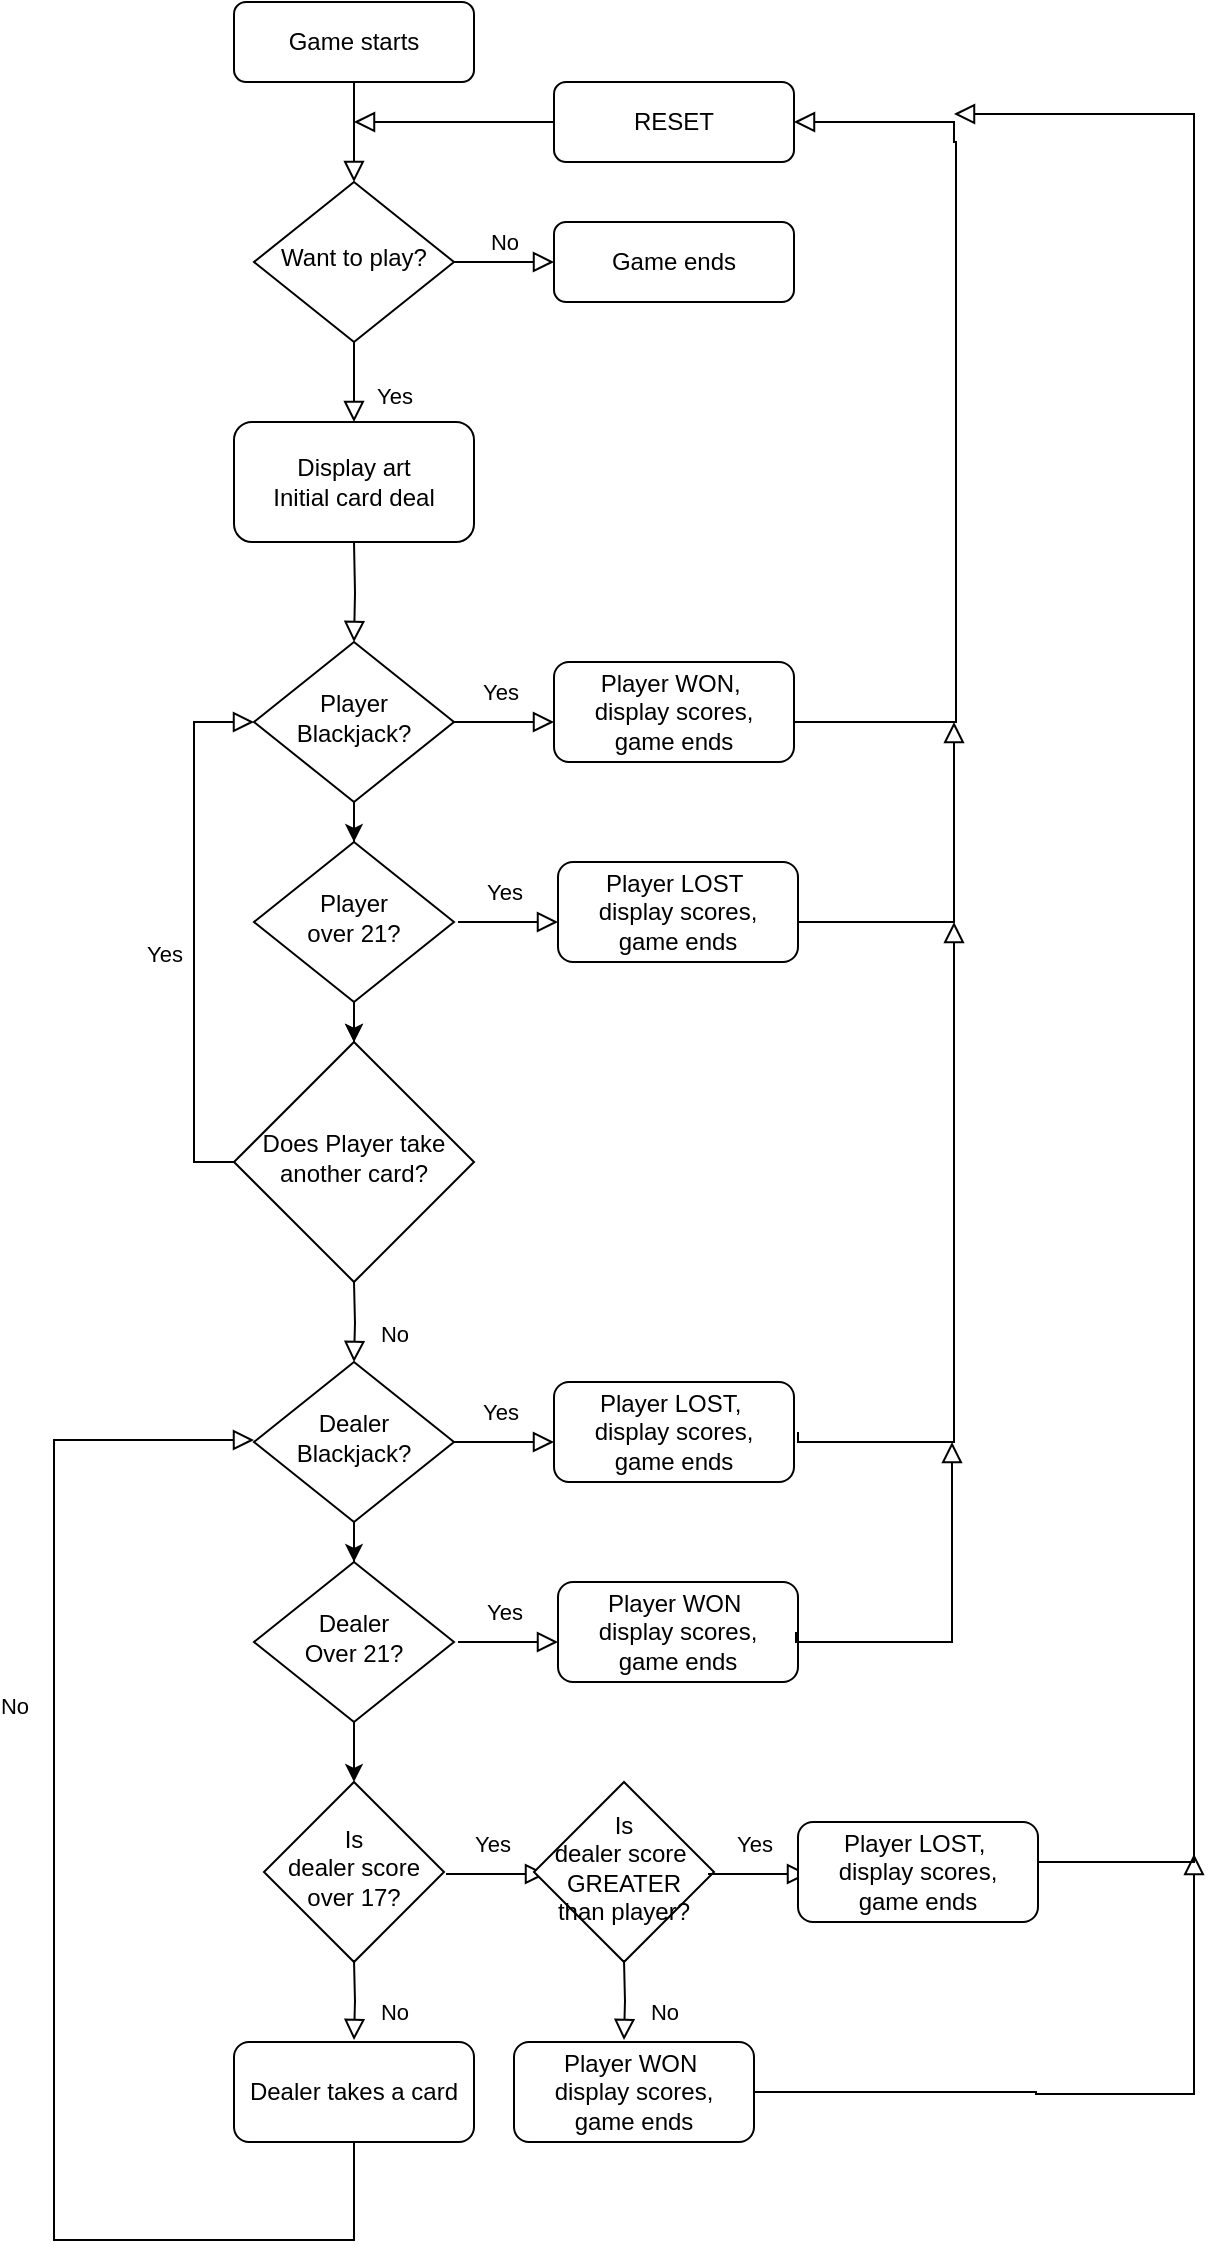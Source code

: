 <mxfile version="24.7.5">
  <diagram id="C5RBs43oDa-KdzZeNtuy" name="Page-1">
    <mxGraphModel dx="1193" dy="951" grid="1" gridSize="10" guides="1" tooltips="1" connect="1" arrows="1" fold="1" page="1" pageScale="1" pageWidth="827" pageHeight="1169" math="0" shadow="0">
      <root>
        <mxCell id="WIyWlLk6GJQsqaUBKTNV-0" />
        <mxCell id="WIyWlLk6GJQsqaUBKTNV-1" parent="WIyWlLk6GJQsqaUBKTNV-0" />
        <mxCell id="WIyWlLk6GJQsqaUBKTNV-2" value="" style="rounded=0;html=1;jettySize=auto;orthogonalLoop=1;fontSize=11;endArrow=block;endFill=0;endSize=8;strokeWidth=1;shadow=0;labelBackgroundColor=none;edgeStyle=orthogonalEdgeStyle;" parent="WIyWlLk6GJQsqaUBKTNV-1" source="WIyWlLk6GJQsqaUBKTNV-3" target="WIyWlLk6GJQsqaUBKTNV-6" edge="1">
          <mxGeometry relative="1" as="geometry" />
        </mxCell>
        <mxCell id="WIyWlLk6GJQsqaUBKTNV-3" value="Game starts" style="rounded=1;whiteSpace=wrap;html=1;fontSize=12;glass=0;strokeWidth=1;shadow=0;" parent="WIyWlLk6GJQsqaUBKTNV-1" vertex="1">
          <mxGeometry x="160" y="24" width="120" height="40" as="geometry" />
        </mxCell>
        <mxCell id="WIyWlLk6GJQsqaUBKTNV-5" value="No" style="edgeStyle=orthogonalEdgeStyle;rounded=0;html=1;jettySize=auto;orthogonalLoop=1;fontSize=11;endArrow=block;endFill=0;endSize=8;strokeWidth=1;shadow=0;labelBackgroundColor=none;" parent="WIyWlLk6GJQsqaUBKTNV-1" source="WIyWlLk6GJQsqaUBKTNV-6" target="WIyWlLk6GJQsqaUBKTNV-7" edge="1">
          <mxGeometry y="10" relative="1" as="geometry">
            <mxPoint as="offset" />
          </mxGeometry>
        </mxCell>
        <mxCell id="WIyWlLk6GJQsqaUBKTNV-6" value="Want to play?" style="rhombus;whiteSpace=wrap;html=1;shadow=0;fontFamily=Helvetica;fontSize=12;align=center;strokeWidth=1;spacing=6;spacingTop=-4;" parent="WIyWlLk6GJQsqaUBKTNV-1" vertex="1">
          <mxGeometry x="170" y="114" width="100" height="80" as="geometry" />
        </mxCell>
        <mxCell id="WIyWlLk6GJQsqaUBKTNV-7" value="Game ends" style="rounded=1;whiteSpace=wrap;html=1;fontSize=12;glass=0;strokeWidth=1;shadow=0;" parent="WIyWlLk6GJQsqaUBKTNV-1" vertex="1">
          <mxGeometry x="320" y="134" width="120" height="40" as="geometry" />
        </mxCell>
        <mxCell id="WIyWlLk6GJQsqaUBKTNV-8" value="Yes" style="rounded=0;html=1;jettySize=auto;orthogonalLoop=1;fontSize=11;endArrow=block;endFill=0;endSize=8;strokeWidth=1;shadow=0;labelBackgroundColor=none;edgeStyle=orthogonalEdgeStyle;exitX=0.5;exitY=1;exitDx=0;exitDy=0;" parent="WIyWlLk6GJQsqaUBKTNV-1" source="WIyWlLk6GJQsqaUBKTNV-6" edge="1">
          <mxGeometry x="0.333" y="20" relative="1" as="geometry">
            <mxPoint as="offset" />
            <mxPoint x="640" y="354" as="sourcePoint" />
            <mxPoint x="220" y="234" as="targetPoint" />
          </mxGeometry>
        </mxCell>
        <mxCell id="WIyWlLk6GJQsqaUBKTNV-11" value="RESET" style="rounded=1;whiteSpace=wrap;html=1;fontSize=12;glass=0;strokeWidth=1;shadow=0;" parent="WIyWlLk6GJQsqaUBKTNV-1" vertex="1">
          <mxGeometry x="320" y="64" width="120" height="40" as="geometry" />
        </mxCell>
        <mxCell id="WIyWlLk6GJQsqaUBKTNV-12" value="Display art&lt;div&gt;Initial card deal&lt;/div&gt;" style="rounded=1;whiteSpace=wrap;html=1;fontSize=12;glass=0;strokeWidth=1;shadow=0;" parent="WIyWlLk6GJQsqaUBKTNV-1" vertex="1">
          <mxGeometry x="160" y="234" width="120" height="60" as="geometry" />
        </mxCell>
        <mxCell id="GJMDexewAL50z0qPy0-k-16" value="" style="edgeStyle=orthogonalEdgeStyle;rounded=0;orthogonalLoop=1;jettySize=auto;html=1;" parent="WIyWlLk6GJQsqaUBKTNV-1" source="GJMDexewAL50z0qPy0-k-4" target="GJMDexewAL50z0qPy0-k-15" edge="1">
          <mxGeometry relative="1" as="geometry" />
        </mxCell>
        <mxCell id="GJMDexewAL50z0qPy0-k-22" value="" style="edgeStyle=orthogonalEdgeStyle;rounded=0;orthogonalLoop=1;jettySize=auto;html=1;" parent="WIyWlLk6GJQsqaUBKTNV-1" source="GJMDexewAL50z0qPy0-k-4" target="GJMDexewAL50z0qPy0-k-21" edge="1">
          <mxGeometry relative="1" as="geometry" />
        </mxCell>
        <mxCell id="GJMDexewAL50z0qPy0-k-4" value="Player&lt;div&gt;Blackjack?&lt;/div&gt;" style="rhombus;whiteSpace=wrap;html=1;shadow=0;fontFamily=Helvetica;fontSize=12;align=center;strokeWidth=1;spacing=6;spacingTop=-4;" parent="WIyWlLk6GJQsqaUBKTNV-1" vertex="1">
          <mxGeometry x="170" y="344" width="100" height="80" as="geometry" />
        </mxCell>
        <mxCell id="GJMDexewAL50z0qPy0-k-6" value="" style="rounded=0;html=1;jettySize=auto;orthogonalLoop=1;fontSize=11;endArrow=block;endFill=0;endSize=8;strokeWidth=1;shadow=0;labelBackgroundColor=none;edgeStyle=orthogonalEdgeStyle;entryX=0.5;entryY=0;entryDx=0;entryDy=0;" parent="WIyWlLk6GJQsqaUBKTNV-1" target="GJMDexewAL50z0qPy0-k-4" edge="1">
          <mxGeometry x="0.333" y="20" relative="1" as="geometry">
            <mxPoint as="offset" />
            <mxPoint x="220" y="294" as="sourcePoint" />
            <mxPoint x="230" y="244" as="targetPoint" />
          </mxGeometry>
        </mxCell>
        <mxCell id="GJMDexewAL50z0qPy0-k-7" value="Yes" style="edgeStyle=orthogonalEdgeStyle;rounded=0;html=1;jettySize=auto;orthogonalLoop=1;fontSize=11;endArrow=block;endFill=0;endSize=8;strokeWidth=1;shadow=0;labelBackgroundColor=none;exitX=1;exitY=0.5;exitDx=0;exitDy=0;" parent="WIyWlLk6GJQsqaUBKTNV-1" source="GJMDexewAL50z0qPy0-k-4" edge="1">
          <mxGeometry x="-0.083" y="15" relative="1" as="geometry">
            <mxPoint as="offset" />
            <mxPoint x="280" y="164" as="sourcePoint" />
            <mxPoint x="320" y="384" as="targetPoint" />
          </mxGeometry>
        </mxCell>
        <mxCell id="GJMDexewAL50z0qPy0-k-8" value="Player WON,&amp;nbsp;&lt;div&gt;display scores,&lt;div&gt;game ends&lt;/div&gt;&lt;/div&gt;" style="rounded=1;whiteSpace=wrap;html=1;fontSize=12;glass=0;strokeWidth=1;shadow=0;" parent="WIyWlLk6GJQsqaUBKTNV-1" vertex="1">
          <mxGeometry x="320" y="354" width="120" height="50" as="geometry" />
        </mxCell>
        <mxCell id="GJMDexewAL50z0qPy0-k-13" value="" style="edgeStyle=orthogonalEdgeStyle;rounded=0;html=1;jettySize=auto;orthogonalLoop=1;fontSize=11;endArrow=block;endFill=0;endSize=8;strokeWidth=1;shadow=0;labelBackgroundColor=none;exitX=1;exitY=0.5;exitDx=0;exitDy=0;entryX=1;entryY=0.5;entryDx=0;entryDy=0;" parent="WIyWlLk6GJQsqaUBKTNV-1" source="GJMDexewAL50z0qPy0-k-8" target="WIyWlLk6GJQsqaUBKTNV-11" edge="1">
          <mxGeometry x="-0.083" y="15" relative="1" as="geometry">
            <mxPoint as="offset" />
            <mxPoint x="280" y="394" as="sourcePoint" />
            <mxPoint x="400" y="84" as="targetPoint" />
            <Array as="points">
              <mxPoint x="521" y="384" />
              <mxPoint x="521" y="94" />
              <mxPoint x="520" y="94" />
              <mxPoint x="520" y="84" />
            </Array>
          </mxGeometry>
        </mxCell>
        <mxCell id="GJMDexewAL50z0qPy0-k-15" value="Does Player take another card?" style="rhombus;whiteSpace=wrap;html=1;shadow=0;strokeWidth=1;spacing=6;spacingTop=-4;" parent="WIyWlLk6GJQsqaUBKTNV-1" vertex="1">
          <mxGeometry x="160" y="544" width="120" height="120" as="geometry" />
        </mxCell>
        <mxCell id="GJMDexewAL50z0qPy0-k-18" value="" style="edgeStyle=orthogonalEdgeStyle;rounded=0;html=1;jettySize=auto;orthogonalLoop=1;fontSize=11;endArrow=block;endFill=0;endSize=8;strokeWidth=1;shadow=0;labelBackgroundColor=none;exitX=0;exitY=0.5;exitDx=0;exitDy=0;" parent="WIyWlLk6GJQsqaUBKTNV-1" source="WIyWlLk6GJQsqaUBKTNV-11" edge="1">
          <mxGeometry y="10" relative="1" as="geometry">
            <mxPoint as="offset" />
            <mxPoint x="280" y="164" as="sourcePoint" />
            <mxPoint x="220" y="84" as="targetPoint" />
          </mxGeometry>
        </mxCell>
        <mxCell id="GJMDexewAL50z0qPy0-k-19" value="Yes" style="edgeStyle=orthogonalEdgeStyle;rounded=0;html=1;jettySize=auto;orthogonalLoop=1;fontSize=11;endArrow=block;endFill=0;endSize=8;strokeWidth=1;shadow=0;labelBackgroundColor=none;exitX=0;exitY=0.5;exitDx=0;exitDy=0;entryX=0;entryY=0.5;entryDx=0;entryDy=0;" parent="WIyWlLk6GJQsqaUBKTNV-1" source="GJMDexewAL50z0qPy0-k-15" target="GJMDexewAL50z0qPy0-k-4" edge="1">
          <mxGeometry x="-0.083" y="15" relative="1" as="geometry">
            <mxPoint as="offset" />
            <mxPoint x="280" y="394" as="sourcePoint" />
            <mxPoint x="330" y="394" as="targetPoint" />
          </mxGeometry>
        </mxCell>
        <mxCell id="GJMDexewAL50z0qPy0-k-37" value="" style="edgeStyle=orthogonalEdgeStyle;rounded=0;orthogonalLoop=1;jettySize=auto;html=1;" parent="WIyWlLk6GJQsqaUBKTNV-1" source="GJMDexewAL50z0qPy0-k-21" target="GJMDexewAL50z0qPy0-k-15" edge="1">
          <mxGeometry relative="1" as="geometry" />
        </mxCell>
        <mxCell id="GJMDexewAL50z0qPy0-k-21" value="Player&lt;div&gt;over 21?&lt;/div&gt;" style="rhombus;whiteSpace=wrap;html=1;shadow=0;strokeWidth=1;spacing=6;spacingTop=-4;" parent="WIyWlLk6GJQsqaUBKTNV-1" vertex="1">
          <mxGeometry x="170" y="444" width="100" height="80" as="geometry" />
        </mxCell>
        <mxCell id="GJMDexewAL50z0qPy0-k-23" value="Yes" style="edgeStyle=orthogonalEdgeStyle;rounded=0;html=1;jettySize=auto;orthogonalLoop=1;fontSize=11;endArrow=block;endFill=0;endSize=8;strokeWidth=1;shadow=0;labelBackgroundColor=none;exitX=1;exitY=0.5;exitDx=0;exitDy=0;" parent="WIyWlLk6GJQsqaUBKTNV-1" edge="1">
          <mxGeometry x="-0.083" y="15" relative="1" as="geometry">
            <mxPoint as="offset" />
            <mxPoint x="272" y="484" as="sourcePoint" />
            <mxPoint x="322" y="484" as="targetPoint" />
          </mxGeometry>
        </mxCell>
        <mxCell id="GJMDexewAL50z0qPy0-k-24" value="Player LOST&amp;nbsp;&lt;div&gt;display scores,&lt;div&gt;game ends&lt;/div&gt;&lt;/div&gt;" style="rounded=1;whiteSpace=wrap;html=1;fontSize=12;glass=0;strokeWidth=1;shadow=0;" parent="WIyWlLk6GJQsqaUBKTNV-1" vertex="1">
          <mxGeometry x="322" y="454" width="120" height="50" as="geometry" />
        </mxCell>
        <mxCell id="GJMDexewAL50z0qPy0-k-25" value="" style="edgeStyle=orthogonalEdgeStyle;rounded=0;html=1;jettySize=auto;orthogonalLoop=1;fontSize=11;endArrow=block;endFill=0;endSize=8;strokeWidth=1;shadow=0;labelBackgroundColor=none;exitX=1;exitY=0.5;exitDx=0;exitDy=0;" parent="WIyWlLk6GJQsqaUBKTNV-1" source="GJMDexewAL50z0qPy0-k-24" edge="1">
          <mxGeometry x="-0.083" y="15" relative="1" as="geometry">
            <mxPoint as="offset" />
            <mxPoint x="282" y="494" as="sourcePoint" />
            <mxPoint x="520" y="384" as="targetPoint" />
            <Array as="points">
              <mxPoint x="442" y="484" />
              <mxPoint x="520" y="484" />
            </Array>
          </mxGeometry>
        </mxCell>
        <mxCell id="GJMDexewAL50z0qPy0-k-26" value="No" style="rounded=0;html=1;jettySize=auto;orthogonalLoop=1;fontSize=11;endArrow=block;endFill=0;endSize=8;strokeWidth=1;shadow=0;labelBackgroundColor=none;edgeStyle=orthogonalEdgeStyle;exitX=0.5;exitY=1;exitDx=0;exitDy=0;" parent="WIyWlLk6GJQsqaUBKTNV-1" edge="1">
          <mxGeometry x="0.333" y="20" relative="1" as="geometry">
            <mxPoint as="offset" />
            <mxPoint x="220" y="664" as="sourcePoint" />
            <mxPoint x="220" y="704" as="targetPoint" />
          </mxGeometry>
        </mxCell>
        <mxCell id="GJMDexewAL50z0qPy0-k-27" value="Dealer&lt;div&gt;Blackjack?&lt;/div&gt;" style="rhombus;whiteSpace=wrap;html=1;shadow=0;fontFamily=Helvetica;fontSize=12;align=center;strokeWidth=1;spacing=6;spacingTop=-4;" parent="WIyWlLk6GJQsqaUBKTNV-1" vertex="1">
          <mxGeometry x="170" y="704" width="100" height="80" as="geometry" />
        </mxCell>
        <mxCell id="GJMDexewAL50z0qPy0-k-28" value="" style="edgeStyle=orthogonalEdgeStyle;rounded=0;orthogonalLoop=1;jettySize=auto;html=1;" parent="WIyWlLk6GJQsqaUBKTNV-1" source="GJMDexewAL50z0qPy0-k-27" target="GJMDexewAL50z0qPy0-k-33" edge="1">
          <mxGeometry relative="1" as="geometry" />
        </mxCell>
        <mxCell id="GJMDexewAL50z0qPy0-k-29" value="Yes" style="edgeStyle=orthogonalEdgeStyle;rounded=0;html=1;jettySize=auto;orthogonalLoop=1;fontSize=11;endArrow=block;endFill=0;endSize=8;strokeWidth=1;shadow=0;labelBackgroundColor=none;exitX=1;exitY=0.5;exitDx=0;exitDy=0;" parent="WIyWlLk6GJQsqaUBKTNV-1" source="GJMDexewAL50z0qPy0-k-27" edge="1">
          <mxGeometry x="-0.083" y="15" relative="1" as="geometry">
            <mxPoint as="offset" />
            <mxPoint x="280" y="524" as="sourcePoint" />
            <mxPoint x="320" y="744" as="targetPoint" />
          </mxGeometry>
        </mxCell>
        <mxCell id="GJMDexewAL50z0qPy0-k-30" value="Player LOST,&amp;nbsp;&lt;div&gt;display scores,&lt;div&gt;game ends&lt;/div&gt;&lt;/div&gt;" style="rounded=1;whiteSpace=wrap;html=1;fontSize=12;glass=0;strokeWidth=1;shadow=0;" parent="WIyWlLk6GJQsqaUBKTNV-1" vertex="1">
          <mxGeometry x="320" y="714" width="120" height="50" as="geometry" />
        </mxCell>
        <mxCell id="GJMDexewAL50z0qPy0-k-31" value="Player WON&amp;nbsp;&lt;div&gt;display scores,&lt;div&gt;game ends&lt;/div&gt;&lt;/div&gt;" style="rounded=1;whiteSpace=wrap;html=1;fontSize=12;glass=0;strokeWidth=1;shadow=0;" parent="WIyWlLk6GJQsqaUBKTNV-1" vertex="1">
          <mxGeometry x="322" y="814" width="120" height="50" as="geometry" />
        </mxCell>
        <mxCell id="GJMDexewAL50z0qPy0-k-32" value="Yes" style="edgeStyle=orthogonalEdgeStyle;rounded=0;html=1;jettySize=auto;orthogonalLoop=1;fontSize=11;endArrow=block;endFill=0;endSize=8;strokeWidth=1;shadow=0;labelBackgroundColor=none;exitX=1;exitY=0.5;exitDx=0;exitDy=0;" parent="WIyWlLk6GJQsqaUBKTNV-1" edge="1">
          <mxGeometry x="-0.083" y="15" relative="1" as="geometry">
            <mxPoint as="offset" />
            <mxPoint x="272" y="844" as="sourcePoint" />
            <mxPoint x="322" y="844" as="targetPoint" />
          </mxGeometry>
        </mxCell>
        <mxCell id="Rp75Z2cTl3hs8n0aI1Q2-1" value="" style="edgeStyle=orthogonalEdgeStyle;rounded=0;orthogonalLoop=1;jettySize=auto;html=1;" parent="WIyWlLk6GJQsqaUBKTNV-1" source="GJMDexewAL50z0qPy0-k-33" target="Rp75Z2cTl3hs8n0aI1Q2-0" edge="1">
          <mxGeometry relative="1" as="geometry" />
        </mxCell>
        <mxCell id="GJMDexewAL50z0qPy0-k-33" value="Dealer&lt;div&gt;Over 21?&lt;/div&gt;" style="rhombus;whiteSpace=wrap;html=1;shadow=0;strokeWidth=1;spacing=6;spacingTop=-4;" parent="WIyWlLk6GJQsqaUBKTNV-1" vertex="1">
          <mxGeometry x="170" y="804" width="100" height="80" as="geometry" />
        </mxCell>
        <mxCell id="GJMDexewAL50z0qPy0-k-34" value="" style="edgeStyle=orthogonalEdgeStyle;rounded=0;html=1;jettySize=auto;orthogonalLoop=1;fontSize=11;endArrow=block;endFill=0;endSize=8;strokeWidth=1;shadow=0;labelBackgroundColor=none;exitX=1;exitY=0.5;exitDx=0;exitDy=0;" parent="WIyWlLk6GJQsqaUBKTNV-1" edge="1">
          <mxGeometry x="-0.083" y="15" relative="1" as="geometry">
            <mxPoint as="offset" />
            <mxPoint x="442" y="739" as="sourcePoint" />
            <mxPoint x="520" y="484" as="targetPoint" />
            <Array as="points">
              <mxPoint x="442" y="744" />
              <mxPoint x="520" y="744" />
            </Array>
          </mxGeometry>
        </mxCell>
        <mxCell id="GJMDexewAL50z0qPy0-k-35" value="" style="edgeStyle=orthogonalEdgeStyle;rounded=0;html=1;jettySize=auto;orthogonalLoop=1;fontSize=11;endArrow=block;endFill=0;endSize=8;strokeWidth=1;shadow=0;labelBackgroundColor=none;exitX=1;exitY=0.5;exitDx=0;exitDy=0;" parent="WIyWlLk6GJQsqaUBKTNV-1" edge="1">
          <mxGeometry x="-0.083" y="15" relative="1" as="geometry">
            <mxPoint as="offset" />
            <mxPoint x="441" y="839" as="sourcePoint" />
            <mxPoint x="519" y="744" as="targetPoint" />
            <Array as="points">
              <mxPoint x="441" y="844" />
              <mxPoint x="519" y="844" />
            </Array>
          </mxGeometry>
        </mxCell>
        <mxCell id="Rp75Z2cTl3hs8n0aI1Q2-0" value="Is&lt;div&gt;dealer score over 17?&lt;/div&gt;" style="rhombus;whiteSpace=wrap;html=1;shadow=0;strokeWidth=1;spacing=6;spacingTop=-4;" parent="WIyWlLk6GJQsqaUBKTNV-1" vertex="1">
          <mxGeometry x="175" y="914" width="90" height="90" as="geometry" />
        </mxCell>
        <mxCell id="Rp75Z2cTl3hs8n0aI1Q2-2" value="No" style="rounded=0;html=1;jettySize=auto;orthogonalLoop=1;fontSize=11;endArrow=block;endFill=0;endSize=8;strokeWidth=1;shadow=0;labelBackgroundColor=none;edgeStyle=orthogonalEdgeStyle;exitX=0.5;exitY=1;exitDx=0;exitDy=0;" parent="WIyWlLk6GJQsqaUBKTNV-1" edge="1">
          <mxGeometry x="0.333" y="20" relative="1" as="geometry">
            <mxPoint as="offset" />
            <mxPoint x="220" y="1003" as="sourcePoint" />
            <mxPoint x="220" y="1043" as="targetPoint" />
          </mxGeometry>
        </mxCell>
        <mxCell id="Rp75Z2cTl3hs8n0aI1Q2-3" value="Yes" style="edgeStyle=orthogonalEdgeStyle;rounded=0;html=1;jettySize=auto;orthogonalLoop=1;fontSize=11;endArrow=block;endFill=0;endSize=8;strokeWidth=1;shadow=0;labelBackgroundColor=none;exitX=1;exitY=0.5;exitDx=0;exitDy=0;" parent="WIyWlLk6GJQsqaUBKTNV-1" edge="1">
          <mxGeometry x="-0.083" y="15" relative="1" as="geometry">
            <mxPoint as="offset" />
            <mxPoint x="266" y="960" as="sourcePoint" />
            <mxPoint x="316" y="960" as="targetPoint" />
          </mxGeometry>
        </mxCell>
        <mxCell id="YDJqR5KLR7c8Sh0XbnBp-0" value="Dealer takes a card" style="rounded=1;whiteSpace=wrap;html=1;fontSize=12;glass=0;strokeWidth=1;shadow=0;" vertex="1" parent="WIyWlLk6GJQsqaUBKTNV-1">
          <mxGeometry x="160" y="1044" width="120" height="50" as="geometry" />
        </mxCell>
        <mxCell id="YDJqR5KLR7c8Sh0XbnBp-1" value="No" style="rounded=0;html=1;jettySize=auto;orthogonalLoop=1;fontSize=11;endArrow=block;endFill=0;endSize=8;strokeWidth=1;shadow=0;labelBackgroundColor=none;edgeStyle=orthogonalEdgeStyle;exitX=0.5;exitY=1;exitDx=0;exitDy=0;" edge="1" parent="WIyWlLk6GJQsqaUBKTNV-1" source="YDJqR5KLR7c8Sh0XbnBp-0">
          <mxGeometry x="0.333" y="20" relative="1" as="geometry">
            <mxPoint as="offset" />
            <mxPoint x="231" y="1106" as="sourcePoint" />
            <mxPoint x="170" y="743" as="targetPoint" />
            <Array as="points">
              <mxPoint x="220" y="1143" />
              <mxPoint x="70" y="1143" />
              <mxPoint x="70" y="743" />
            </Array>
          </mxGeometry>
        </mxCell>
        <mxCell id="YDJqR5KLR7c8Sh0XbnBp-3" value="Is&lt;div&gt;dealer score&amp;nbsp; GREATER than player?&lt;/div&gt;" style="rhombus;whiteSpace=wrap;html=1;shadow=0;strokeWidth=1;spacing=6;spacingTop=-4;" vertex="1" parent="WIyWlLk6GJQsqaUBKTNV-1">
          <mxGeometry x="310" y="914" width="90" height="90" as="geometry" />
        </mxCell>
        <mxCell id="YDJqR5KLR7c8Sh0XbnBp-4" value="Yes" style="edgeStyle=orthogonalEdgeStyle;rounded=0;html=1;jettySize=auto;orthogonalLoop=1;fontSize=11;endArrow=block;endFill=0;endSize=8;strokeWidth=1;shadow=0;labelBackgroundColor=none;exitX=1;exitY=0.5;exitDx=0;exitDy=0;" edge="1" parent="WIyWlLk6GJQsqaUBKTNV-1">
          <mxGeometry x="-0.083" y="15" relative="1" as="geometry">
            <mxPoint as="offset" />
            <mxPoint x="397" y="960" as="sourcePoint" />
            <mxPoint x="447" y="960" as="targetPoint" />
          </mxGeometry>
        </mxCell>
        <mxCell id="YDJqR5KLR7c8Sh0XbnBp-5" value="No" style="rounded=0;html=1;jettySize=auto;orthogonalLoop=1;fontSize=11;endArrow=block;endFill=0;endSize=8;strokeWidth=1;shadow=0;labelBackgroundColor=none;edgeStyle=orthogonalEdgeStyle;exitX=0.5;exitY=1;exitDx=0;exitDy=0;" edge="1" parent="WIyWlLk6GJQsqaUBKTNV-1">
          <mxGeometry x="0.333" y="20" relative="1" as="geometry">
            <mxPoint as="offset" />
            <mxPoint x="355" y="1003" as="sourcePoint" />
            <mxPoint x="355" y="1043" as="targetPoint" />
          </mxGeometry>
        </mxCell>
        <mxCell id="YDJqR5KLR7c8Sh0XbnBp-6" value="Player LOST,&amp;nbsp;&lt;div&gt;display scores,&lt;div&gt;game ends&lt;/div&gt;&lt;/div&gt;" style="rounded=1;whiteSpace=wrap;html=1;fontSize=12;glass=0;strokeWidth=1;shadow=0;" vertex="1" parent="WIyWlLk6GJQsqaUBKTNV-1">
          <mxGeometry x="442" y="934" width="120" height="50" as="geometry" />
        </mxCell>
        <mxCell id="YDJqR5KLR7c8Sh0XbnBp-7" value="Player WON&amp;nbsp;&lt;div&gt;display scores,&lt;div&gt;game ends&lt;/div&gt;&lt;/div&gt;" style="rounded=1;whiteSpace=wrap;html=1;fontSize=12;glass=0;strokeWidth=1;shadow=0;" vertex="1" parent="WIyWlLk6GJQsqaUBKTNV-1">
          <mxGeometry x="300" y="1044" width="120" height="50" as="geometry" />
        </mxCell>
        <mxCell id="YDJqR5KLR7c8Sh0XbnBp-8" value="" style="edgeStyle=orthogonalEdgeStyle;rounded=0;html=1;jettySize=auto;orthogonalLoop=1;fontSize=11;endArrow=block;endFill=0;endSize=8;strokeWidth=1;shadow=0;labelBackgroundColor=none;exitX=1;exitY=0.5;exitDx=0;exitDy=0;" edge="1" parent="WIyWlLk6GJQsqaUBKTNV-1" source="YDJqR5KLR7c8Sh0XbnBp-7">
          <mxGeometry x="-0.083" y="15" relative="1" as="geometry">
            <mxPoint as="offset" />
            <mxPoint x="520" y="1070" as="sourcePoint" />
            <mxPoint x="640" y="950" as="targetPoint" />
            <Array as="points">
              <mxPoint x="561" y="1069" />
              <mxPoint x="639" y="1070" />
            </Array>
          </mxGeometry>
        </mxCell>
        <mxCell id="YDJqR5KLR7c8Sh0XbnBp-9" value="" style="edgeStyle=orthogonalEdgeStyle;rounded=0;html=1;jettySize=auto;orthogonalLoop=1;fontSize=11;endArrow=block;endFill=0;endSize=8;strokeWidth=1;shadow=0;labelBackgroundColor=none;exitX=1;exitY=0.5;exitDx=0;exitDy=0;" edge="1" parent="WIyWlLk6GJQsqaUBKTNV-1">
          <mxGeometry x="-0.083" y="15" relative="1" as="geometry">
            <mxPoint as="offset" />
            <mxPoint x="562" y="949" as="sourcePoint" />
            <mxPoint x="520" y="80" as="targetPoint" />
            <Array as="points">
              <mxPoint x="562" y="954" />
              <mxPoint x="640" y="954" />
              <mxPoint x="640" y="80" />
            </Array>
          </mxGeometry>
        </mxCell>
      </root>
    </mxGraphModel>
  </diagram>
</mxfile>
